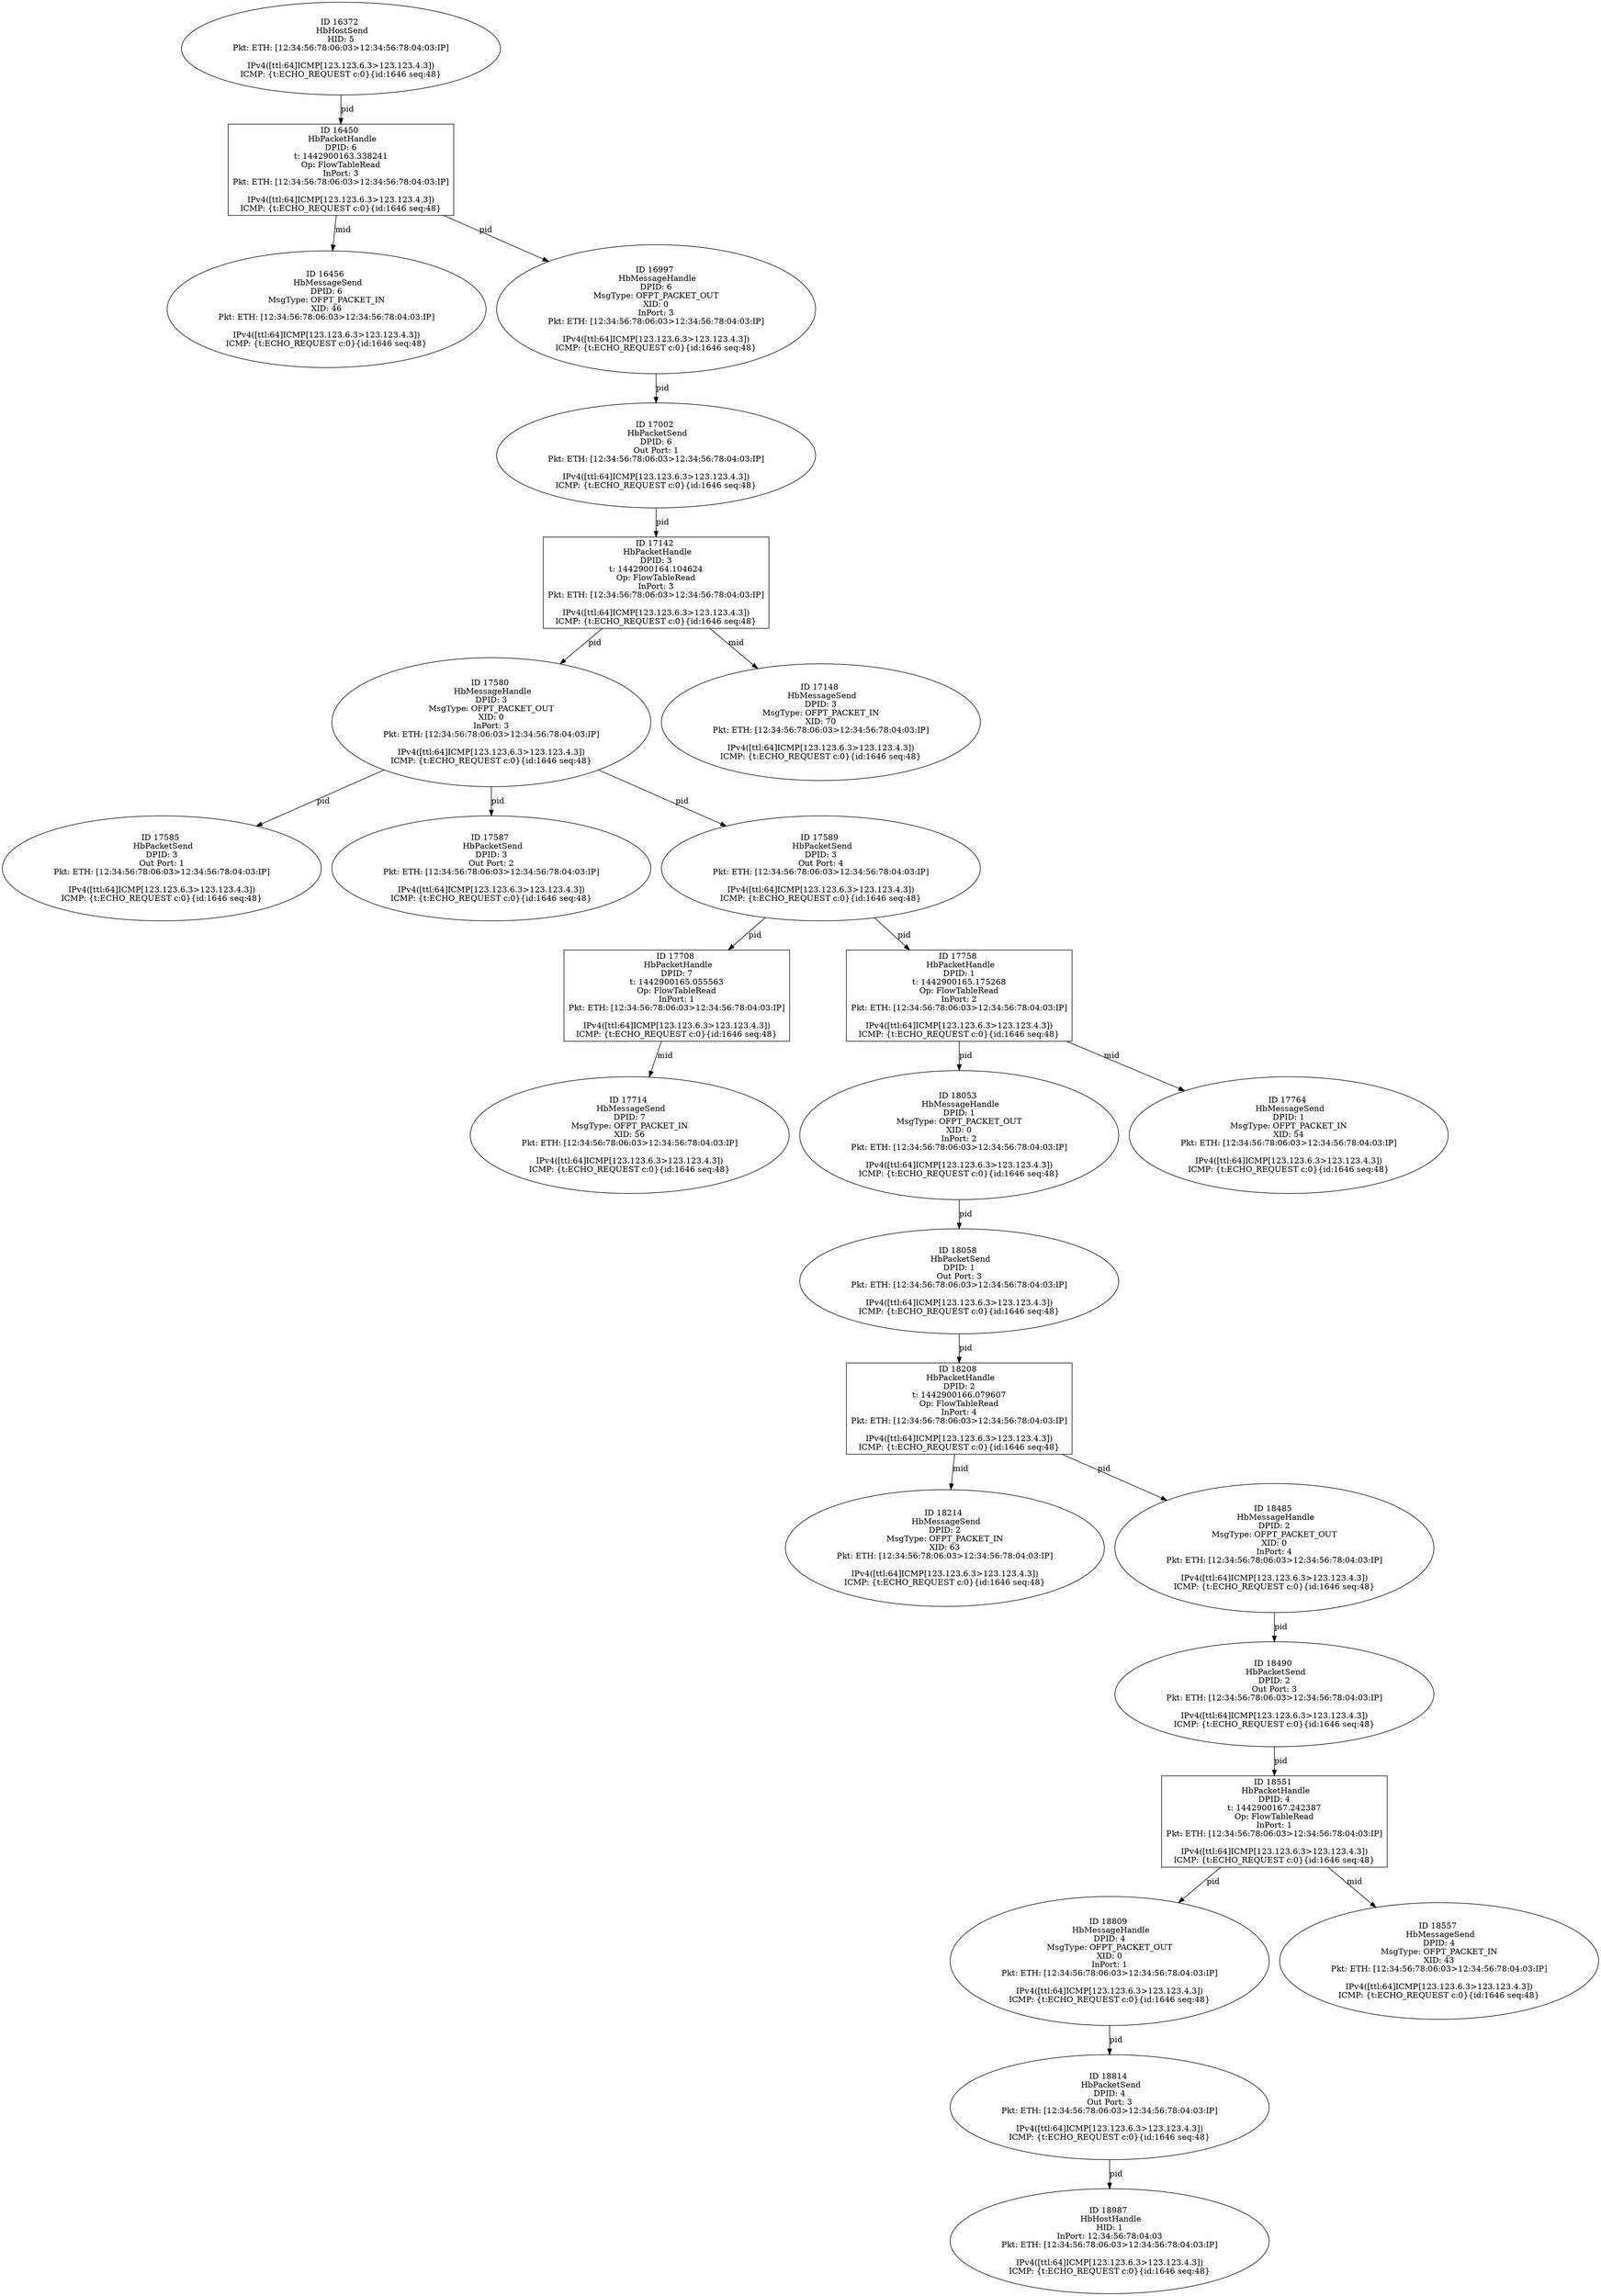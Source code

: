 strict digraph G {
18053 [shape=oval, event=<hb_events.HbMessageHandle object at 0x10ba55b50>, label="ID 18053 
 HbMessageHandle
DPID: 1
MsgType: OFPT_PACKET_OUT
XID: 0
InPort: 2
Pkt: ETH: [12:34:56:78:06:03>12:34:56:78:04:03:IP]

IPv4([ttl:64]ICMP[123.123.6.3>123.123.4.3])
ICMP: {t:ECHO_REQUEST c:0}{id:1646 seq:48}"];
17580 [shape=oval, event=<hb_events.HbMessageHandle object at 0x10b80edd0>, label="ID 17580 
 HbMessageHandle
DPID: 3
MsgType: OFPT_PACKET_OUT
XID: 0
InPort: 3
Pkt: ETH: [12:34:56:78:06:03>12:34:56:78:04:03:IP]

IPv4([ttl:64]ICMP[123.123.6.3>123.123.4.3])
ICMP: {t:ECHO_REQUEST c:0}{id:1646 seq:48}"];
18058 [shape=oval, event=<hb_events.HbPacketSend object at 0x10ba63910>, label="ID 18058 
 HbPacketSend
DPID: 1
Out Port: 3
Pkt: ETH: [12:34:56:78:06:03>12:34:56:78:04:03:IP]

IPv4([ttl:64]ICMP[123.123.6.3>123.123.4.3])
ICMP: {t:ECHO_REQUEST c:0}{id:1646 seq:48}"];
18208 [shape=box, event=<hb_events.HbPacketHandle object at 0x10bb243d0>, label="ID 18208 
 HbPacketHandle
DPID: 2
t: 1442900166.079607
Op: FlowTableRead
InPort: 4
Pkt: ETH: [12:34:56:78:06:03>12:34:56:78:04:03:IP]

IPv4([ttl:64]ICMP[123.123.6.3>123.123.4.3])
ICMP: {t:ECHO_REQUEST c:0}{id:1646 seq:48}"];
18214 [shape=oval, event=<hb_events.HbMessageSend object at 0x10bb32a50>, label="ID 18214 
 HbMessageSend
DPID: 2
MsgType: OFPT_PACKET_IN
XID: 63
Pkt: ETH: [12:34:56:78:06:03>12:34:56:78:04:03:IP]

IPv4([ttl:64]ICMP[123.123.6.3>123.123.4.3])
ICMP: {t:ECHO_REQUEST c:0}{id:1646 seq:48}"];
18987 [shape=oval, event=<hb_events.HbHostHandle object at 0x10bf33550>, label="ID 18987 
 HbHostHandle
HID: 1
InPort: 12:34:56:78:04:03
Pkt: ETH: [12:34:56:78:06:03>12:34:56:78:04:03:IP]

IPv4([ttl:64]ICMP[123.123.6.3>123.123.4.3])
ICMP: {t:ECHO_REQUEST c:0}{id:1646 seq:48}"];
17708 [shape=box, event=<hb_events.HbPacketHandle object at 0x10b890710>, label="ID 17708 
 HbPacketHandle
DPID: 7
t: 1442900165.055563
Op: FlowTableRead
InPort: 1
Pkt: ETH: [12:34:56:78:06:03>12:34:56:78:04:03:IP]

IPv4([ttl:64]ICMP[123.123.6.3>123.123.4.3])
ICMP: {t:ECHO_REQUEST c:0}{id:1646 seq:48}"];
17585 [shape=oval, event=<hb_events.HbPacketSend object at 0x10b816250>, label="ID 17585 
 HbPacketSend
DPID: 3
Out Port: 1
Pkt: ETH: [12:34:56:78:06:03>12:34:56:78:04:03:IP]

IPv4([ttl:64]ICMP[123.123.6.3>123.123.4.3])
ICMP: {t:ECHO_REQUEST c:0}{id:1646 seq:48}"];
17714 [shape=oval, event=<hb_events.HbMessageSend object at 0x10b890bd0>, label="ID 17714 
 HbMessageSend
DPID: 7
MsgType: OFPT_PACKET_IN
XID: 56
Pkt: ETH: [12:34:56:78:06:03>12:34:56:78:04:03:IP]

IPv4([ttl:64]ICMP[123.123.6.3>123.123.4.3])
ICMP: {t:ECHO_REQUEST c:0}{id:1646 seq:48}"];
17587 [shape=oval, event=<hb_events.HbPacketSend object at 0x10b816450>, label="ID 17587 
 HbPacketSend
DPID: 3
Out Port: 2
Pkt: ETH: [12:34:56:78:06:03>12:34:56:78:04:03:IP]

IPv4([ttl:64]ICMP[123.123.6.3>123.123.4.3])
ICMP: {t:ECHO_REQUEST c:0}{id:1646 seq:48}"];
18485 [shape=oval, event=<hb_events.HbMessageHandle object at 0x10bcc2a90>, label="ID 18485 
 HbMessageHandle
DPID: 2
MsgType: OFPT_PACKET_OUT
XID: 0
InPort: 4
Pkt: ETH: [12:34:56:78:06:03>12:34:56:78:04:03:IP]

IPv4([ttl:64]ICMP[123.123.6.3>123.123.4.3])
ICMP: {t:ECHO_REQUEST c:0}{id:1646 seq:48}"];
18490 [shape=oval, event=<hb_events.HbPacketSend object at 0x10bcb5310>, label="ID 18490 
 HbPacketSend
DPID: 2
Out Port: 3
Pkt: ETH: [12:34:56:78:06:03>12:34:56:78:04:03:IP]

IPv4([ttl:64]ICMP[123.123.6.3>123.123.4.3])
ICMP: {t:ECHO_REQUEST c:0}{id:1646 seq:48}"];
17589 [shape=oval, event=<hb_events.HbPacketSend object at 0x10b7ee210>, label="ID 17589 
 HbPacketSend
DPID: 3
Out Port: 4
Pkt: ETH: [12:34:56:78:06:03>12:34:56:78:04:03:IP]

IPv4([ttl:64]ICMP[123.123.6.3>123.123.4.3])
ICMP: {t:ECHO_REQUEST c:0}{id:1646 seq:48}"];
16450 [shape=box, event=<hb_events.HbPacketHandle object at 0x10b40b9d0>, label="ID 16450 
 HbPacketHandle
DPID: 6
t: 1442900163.338241
Op: FlowTableRead
InPort: 3
Pkt: ETH: [12:34:56:78:06:03>12:34:56:78:04:03:IP]

IPv4([ttl:64]ICMP[123.123.6.3>123.123.4.3])
ICMP: {t:ECHO_REQUEST c:0}{id:1646 seq:48}"];
16456 [shape=oval, event=<hb_events.HbMessageSend object at 0x10b432c90>, label="ID 16456 
 HbMessageSend
DPID: 6
MsgType: OFPT_PACKET_IN
XID: 46
Pkt: ETH: [12:34:56:78:06:03>12:34:56:78:04:03:IP]

IPv4([ttl:64]ICMP[123.123.6.3>123.123.4.3])
ICMP: {t:ECHO_REQUEST c:0}{id:1646 seq:48}"];
17758 [shape=box, event=<hb_events.HbPacketHandle object at 0x10b8d31d0>, label="ID 17758 
 HbPacketHandle
DPID: 1
t: 1442900165.175268
Op: FlowTableRead
InPort: 2
Pkt: ETH: [12:34:56:78:06:03>12:34:56:78:04:03:IP]

IPv4([ttl:64]ICMP[123.123.6.3>123.123.4.3])
ICMP: {t:ECHO_REQUEST c:0}{id:1646 seq:48}"];
17764 [shape=oval, event=<hb_events.HbMessageSend object at 0x10b8d4690>, label="ID 17764 
 HbMessageSend
DPID: 1
MsgType: OFPT_PACKET_IN
XID: 54
Pkt: ETH: [12:34:56:78:06:03>12:34:56:78:04:03:IP]

IPv4([ttl:64]ICMP[123.123.6.3>123.123.4.3])
ICMP: {t:ECHO_REQUEST c:0}{id:1646 seq:48}"];
16997 [shape=oval, event=<hb_events.HbMessageHandle object at 0x10b5c2190>, label="ID 16997 
 HbMessageHandle
DPID: 6
MsgType: OFPT_PACKET_OUT
XID: 0
InPort: 3
Pkt: ETH: [12:34:56:78:06:03>12:34:56:78:04:03:IP]

IPv4([ttl:64]ICMP[123.123.6.3>123.123.4.3])
ICMP: {t:ECHO_REQUEST c:0}{id:1646 seq:48}"];
17002 [shape=oval, event=<hb_events.HbPacketSend object at 0x10b5c2710>, label="ID 17002 
 HbPacketSend
DPID: 6
Out Port: 1
Pkt: ETH: [12:34:56:78:06:03>12:34:56:78:04:03:IP]

IPv4([ttl:64]ICMP[123.123.6.3>123.123.4.3])
ICMP: {t:ECHO_REQUEST c:0}{id:1646 seq:48}"];
16372 [shape=oval, event=<hb_events.HbHostSend object at 0x10b407150>, label="ID 16372 
 HbHostSend
HID: 5
Pkt: ETH: [12:34:56:78:06:03>12:34:56:78:04:03:IP]

IPv4([ttl:64]ICMP[123.123.6.3>123.123.4.3])
ICMP: {t:ECHO_REQUEST c:0}{id:1646 seq:48}"];
17142 [shape=box, event=<hb_events.HbPacketHandle object at 0x10b631a10>, label="ID 17142 
 HbPacketHandle
DPID: 3
t: 1442900164.104624
Op: FlowTableRead
InPort: 3
Pkt: ETH: [12:34:56:78:06:03>12:34:56:78:04:03:IP]

IPv4([ttl:64]ICMP[123.123.6.3>123.123.4.3])
ICMP: {t:ECHO_REQUEST c:0}{id:1646 seq:48}"];
18551 [shape=box, event=<hb_events.HbPacketHandle object at 0x10bcc8510>, label="ID 18551 
 HbPacketHandle
DPID: 4
t: 1442900167.242387
Op: FlowTableRead
InPort: 1
Pkt: ETH: [12:34:56:78:06:03>12:34:56:78:04:03:IP]

IPv4([ttl:64]ICMP[123.123.6.3>123.123.4.3])
ICMP: {t:ECHO_REQUEST c:0}{id:1646 seq:48}"];
18809 [shape=oval, event=<hb_events.HbMessageHandle object at 0x10be7d3d0>, label="ID 18809 
 HbMessageHandle
DPID: 4
MsgType: OFPT_PACKET_OUT
XID: 0
InPort: 1
Pkt: ETH: [12:34:56:78:06:03>12:34:56:78:04:03:IP]

IPv4([ttl:64]ICMP[123.123.6.3>123.123.4.3])
ICMP: {t:ECHO_REQUEST c:0}{id:1646 seq:48}"];
17148 [shape=oval, event=<hb_events.HbMessageSend object at 0x10b637090>, label="ID 17148 
 HbMessageSend
DPID: 3
MsgType: OFPT_PACKET_IN
XID: 70
Pkt: ETH: [12:34:56:78:06:03>12:34:56:78:04:03:IP]

IPv4([ttl:64]ICMP[123.123.6.3>123.123.4.3])
ICMP: {t:ECHO_REQUEST c:0}{id:1646 seq:48}"];
18557 [shape=oval, event=<hb_events.HbMessageSend object at 0x10bd24590>, label="ID 18557 
 HbMessageSend
DPID: 4
MsgType: OFPT_PACKET_IN
XID: 43
Pkt: ETH: [12:34:56:78:06:03>12:34:56:78:04:03:IP]

IPv4([ttl:64]ICMP[123.123.6.3>123.123.4.3])
ICMP: {t:ECHO_REQUEST c:0}{id:1646 seq:48}"];
18814 [shape=oval, event=<hb_events.HbPacketSend object at 0x10be7d650>, label="ID 18814 
 HbPacketSend
DPID: 4
Out Port: 3
Pkt: ETH: [12:34:56:78:06:03>12:34:56:78:04:03:IP]

IPv4([ttl:64]ICMP[123.123.6.3>123.123.4.3])
ICMP: {t:ECHO_REQUEST c:0}{id:1646 seq:48}"];
18053 -> 18058  [rel=pid, label=pid];
17580 -> 17585  [rel=pid, label=pid];
17580 -> 17587  [rel=pid, label=pid];
17580 -> 17589  [rel=pid, label=pid];
18058 -> 18208  [rel=pid, label=pid];
18208 -> 18485  [rel=pid, label=pid];
18208 -> 18214  [rel=mid, label=mid];
17708 -> 17714  [rel=mid, label=mid];
18485 -> 18490  [rel=pid, label=pid];
18490 -> 18551  [rel=pid, label=pid];
17589 -> 17708  [rel=pid, label=pid];
17589 -> 17758  [rel=pid, label=pid];
16450 -> 16456  [rel=mid, label=mid];
16450 -> 16997  [rel=pid, label=pid];
17758 -> 17764  [rel=mid, label=mid];
17758 -> 18053  [rel=pid, label=pid];
16997 -> 17002  [rel=pid, label=pid];
17002 -> 17142  [rel=pid, label=pid];
16372 -> 16450  [rel=pid, label=pid];
17142 -> 17580  [rel=pid, label=pid];
17142 -> 17148  [rel=mid, label=mid];
18551 -> 18809  [rel=pid, label=pid];
18551 -> 18557  [rel=mid, label=mid];
18809 -> 18814  [rel=pid, label=pid];
18814 -> 18987  [rel=pid, label=pid];
}
